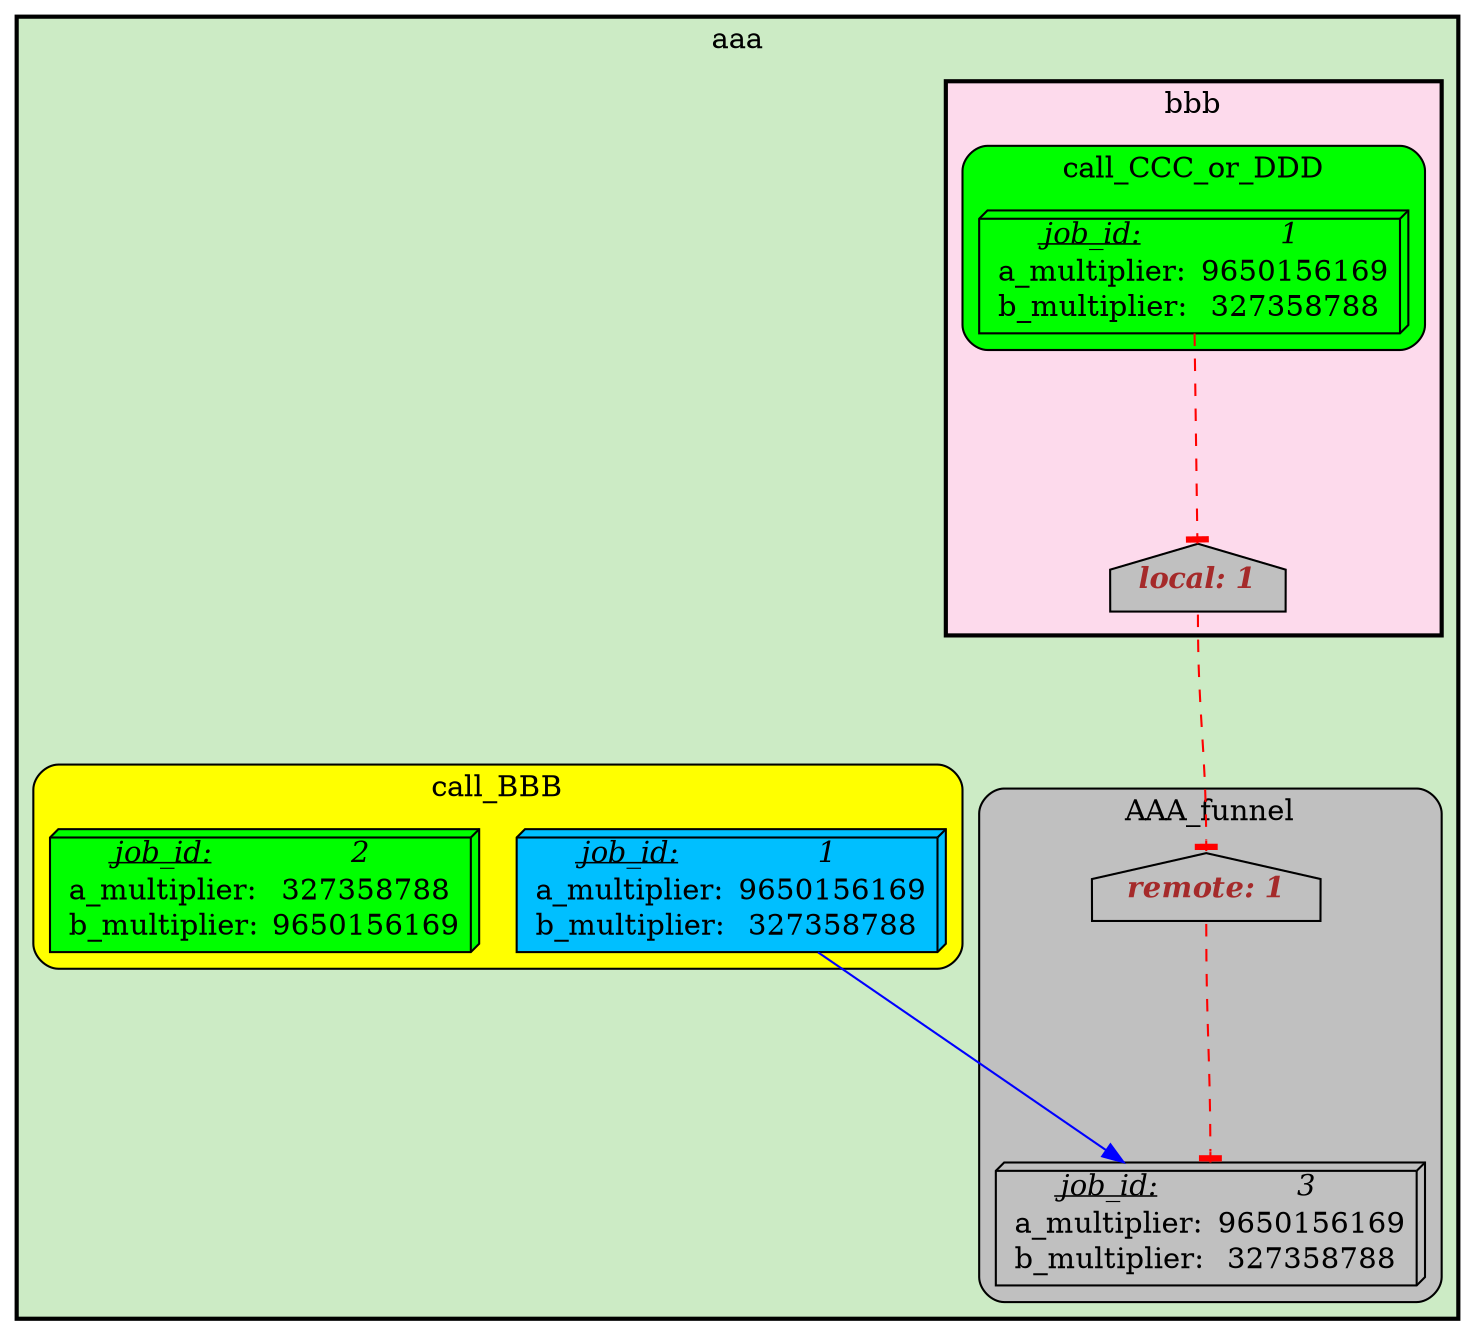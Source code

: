digraph test {
	ratio="compress"; name = "JobDependencyGraph"; pad = "0"; ranksep = "1.4"; remincross = "true";
	job_1__aaa [fillcolor="DeepSkyBlue", label=<<table border="0" cellborder="0" cellspacing="0" cellpadding="1"><tr><td><u><i>job_id:</i></u></td><td><i>1</i></td></tr><tr><td>a_multiplier:</td><td> 9650156169</td></tr><tr><td>b_multiplier:</td><td> 327358788</td></tr></table>>, shape="box3d", style="filled"];
	job_1__bbb [fillcolor="green", label=<<table border="0" cellborder="0" cellspacing="0" cellpadding="1"><tr><td><u><i>job_id:</i></u></td><td><i>1</i></td></tr><tr><td>a_multiplier:</td><td> 9650156169</td></tr><tr><td>b_multiplier:</td><td> 327358788</td></tr></table>>, shape="box3d", style="filled"];
	job_2__aaa [fillcolor="green", label=<<table border="0" cellborder="0" cellspacing="0" cellpadding="1"><tr><td><u><i>job_id:</i></u></td><td><i>2</i></td></tr><tr><td>a_multiplier:</td><td> 327358788</td></tr><tr><td>b_multiplier:</td><td> 9650156169</td></tr></table>>, shape="box3d", style="filled"];
	job_3__aaa [fillcolor="grey", label=<<table border="0" cellborder="0" cellspacing="0" cellpadding="1"><tr><td><u><i>job_id:</i></u></td><td><i>3</i></td></tr><tr><td>a_multiplier:</td><td> 9650156169</td></tr><tr><td>b_multiplier:</td><td> 327358788</td></tr></table>>, shape="box3d", style="filled"];
	semaphore_1__aaa [fillcolor="grey", label=<<table border="0" cellborder="0" cellspacing="0" cellpadding="1"><tr><td colspan="3"><font color="brown"><b><i>remote: 1</i></b></font></td></tr></table>>, margin="0,0", shape="house", style="filled"];
	semaphore_1__bbb [fillcolor="grey", label=<<table border="0" cellborder="0" cellspacing="0" cellpadding="1"><tr><td colspan="3"><font color="brown"><b><i>local: 1</i></b></font></td></tr></table>>, margin="0,0", shape="house", style="filled"];
	job_1__aaa -> job_3__aaa [color="blue"];
	job_1__bbb -> semaphore_1__bbb [arrowhead="tee", color="red", style="dashed"];
	semaphore_1__aaa -> job_3__aaa [arrowhead="tee", color="red", headport="n", style="dashed", tailport="s"];
	semaphore_1__bbb -> semaphore_1__aaa [arrowhead="tee", color="red", headport="n", style="dashed", tailport="s"];

subgraph cluster_aaa {
	label="aaa";
	style="bold,filled";
	colorscheme="pastel19";
	fillcolor="3";
	color="";
	subgraph cluster_AAA_funnel {
		label="AAA_funnel";
		style="rounded,filled";
		colorscheme="X11";
		fillcolor="grey";
		color="";
		job_3__aaa;
		semaphore_1__aaa;
	}
	subgraph cluster_bbb {
		label="bbb";
		style="bold,filled";
		colorscheme="pastel19";
		fillcolor="8";
		color="";
		subgraph cluster_ehive_test_vj_1___call_CCC_or_DDD {
			label="call_CCC_or_DDD";
			style="rounded,filled";
			colorscheme="X11";
			fillcolor="green";
			color="";
			job_1__bbb;
		}
		semaphore_1__bbb;
	}
	subgraph cluster_call_BBB {
		label="call_BBB";
		style="rounded,filled";
		colorscheme="X11";
		fillcolor="yellow";
		color="";
		job_1__aaa;
		job_2__aaa;
	}
	subgraph cluster_ccc {
		label="ccc";
		style="bold,filled";
		colorscheme="pastel19";
		fillcolor="5";
		color="";
	}
	subgraph cluster_ddd {
		label="ddd";
		style="bold,filled";
		colorscheme="pastel19";
		fillcolor="6";
		color="";
	}
}
}
